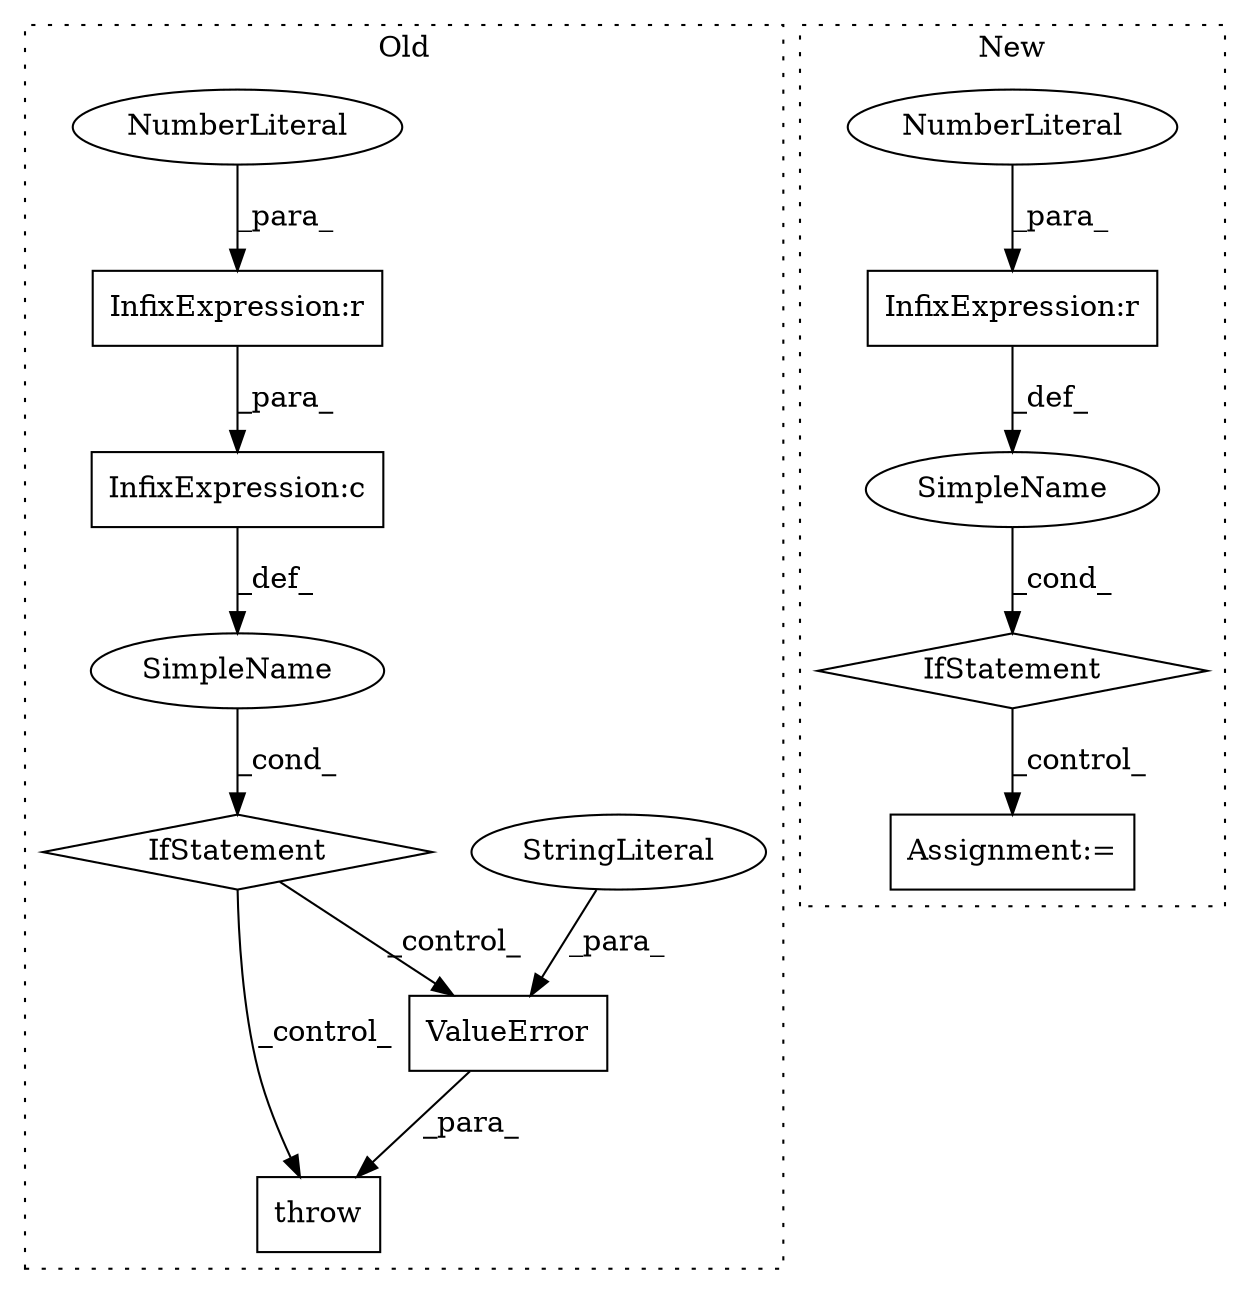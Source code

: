 digraph G {
subgraph cluster0 {
1 [label="ValueError" a="32" s="32268,32343" l="11,1" shape="box"];
3 [label="throw" a="53" s="32262" l="6" shape="box"];
4 [label="SimpleName" a="42" s="" l="" shape="ellipse"];
5 [label="IfStatement" a="25" s="32220,32252" l="4,2" shape="diamond"];
6 [label="StringLiteral" a="45" s="32279" l="64" shape="ellipse"];
7 [label="InfixExpression:r" a="27" s="32246" l="4" shape="box"];
10 [label="NumberLiteral" a="34" s="32250" l="1" shape="ellipse"];
13 [label="InfixExpression:c" a="27" s="32236" l="4" shape="box"];
label = "Old";
style="dotted";
}
subgraph cluster1 {
2 [label="IfStatement" a="25" s="31934,31949" l="4,2" shape="diamond"];
8 [label="Assignment:=" a="7" s="32492" l="2" shape="box"];
9 [label="SimpleName" a="42" s="" l="" shape="ellipse"];
11 [label="InfixExpression:r" a="27" s="31943" l="3" shape="box"];
12 [label="NumberLiteral" a="34" s="31946" l="3" shape="ellipse"];
label = "New";
style="dotted";
}
1 -> 3 [label="_para_"];
2 -> 8 [label="_control_"];
4 -> 5 [label="_cond_"];
5 -> 1 [label="_control_"];
5 -> 3 [label="_control_"];
6 -> 1 [label="_para_"];
7 -> 13 [label="_para_"];
9 -> 2 [label="_cond_"];
10 -> 7 [label="_para_"];
11 -> 9 [label="_def_"];
12 -> 11 [label="_para_"];
13 -> 4 [label="_def_"];
}